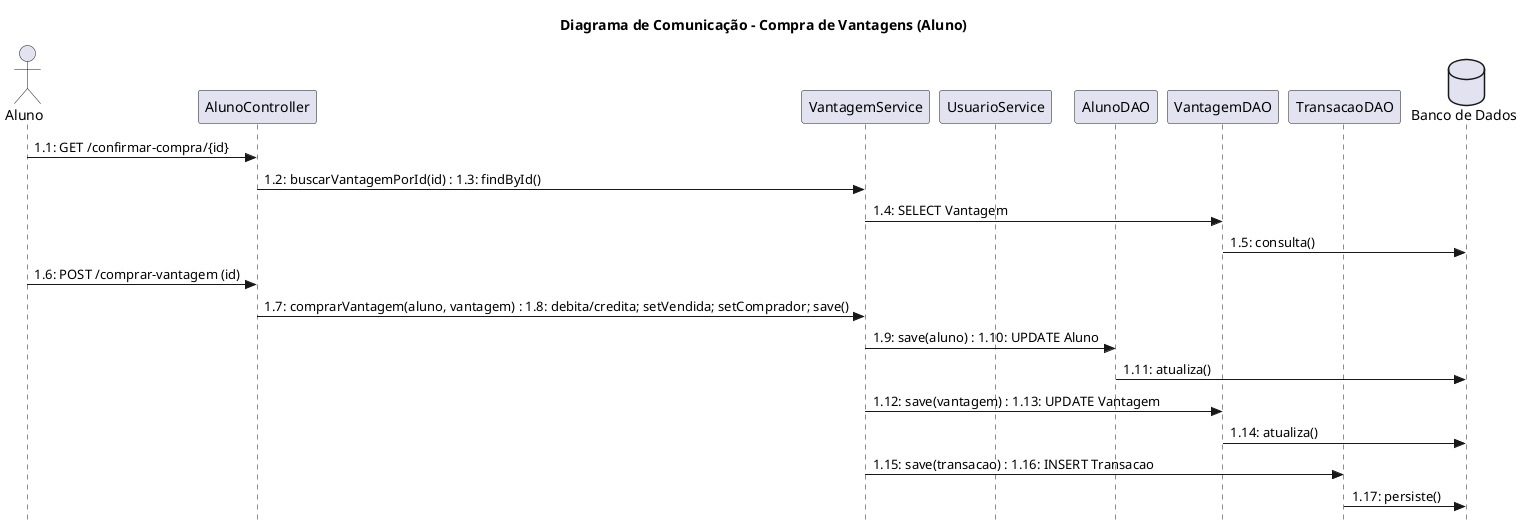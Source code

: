 @startuml Compra de Vantagem
skinparam handwritten false
skinparam style strictuml

title Diagrama de Comunicação - Compra de Vantagens (Aluno)

actor Aluno as aluno

participant AlunoController as ac
participant VantagemService as vs
participant UsuarioService as us
participant AlunoDAO as adao
participant VantagemDAO as vdao
participant TransacaoDAO as tdao

database "Banco de Dados" as db

aluno -> ac : 1.1: GET /confirmar-compra/{id}
ac -> vs : 1.2: buscarVantagemPorId(id) : 1.3: findById()
vs -> vdao : 1.4: SELECT Vantagem
vdao -> db : 1.5: consulta()
aluno -> ac : 1.6: POST /comprar-vantagem (id)
ac -> vs : 1.7: comprarVantagem(aluno, vantagem) : 1.8: debita/credita; setVendida; setComprador; save()
vs -> adao : 1.9: save(aluno) : 1.10: UPDATE Aluno
adao -> db : 1.11: atualiza()
vs -> vdao : 1.12: save(vantagem) : 1.13: UPDATE Vantagem
vdao -> db : 1.14: atualiza()
vs -> tdao : 1.15: save(transacao) : 1.16: INSERT Transacao
tdao -> db : 1.17: persiste()
@enduml
